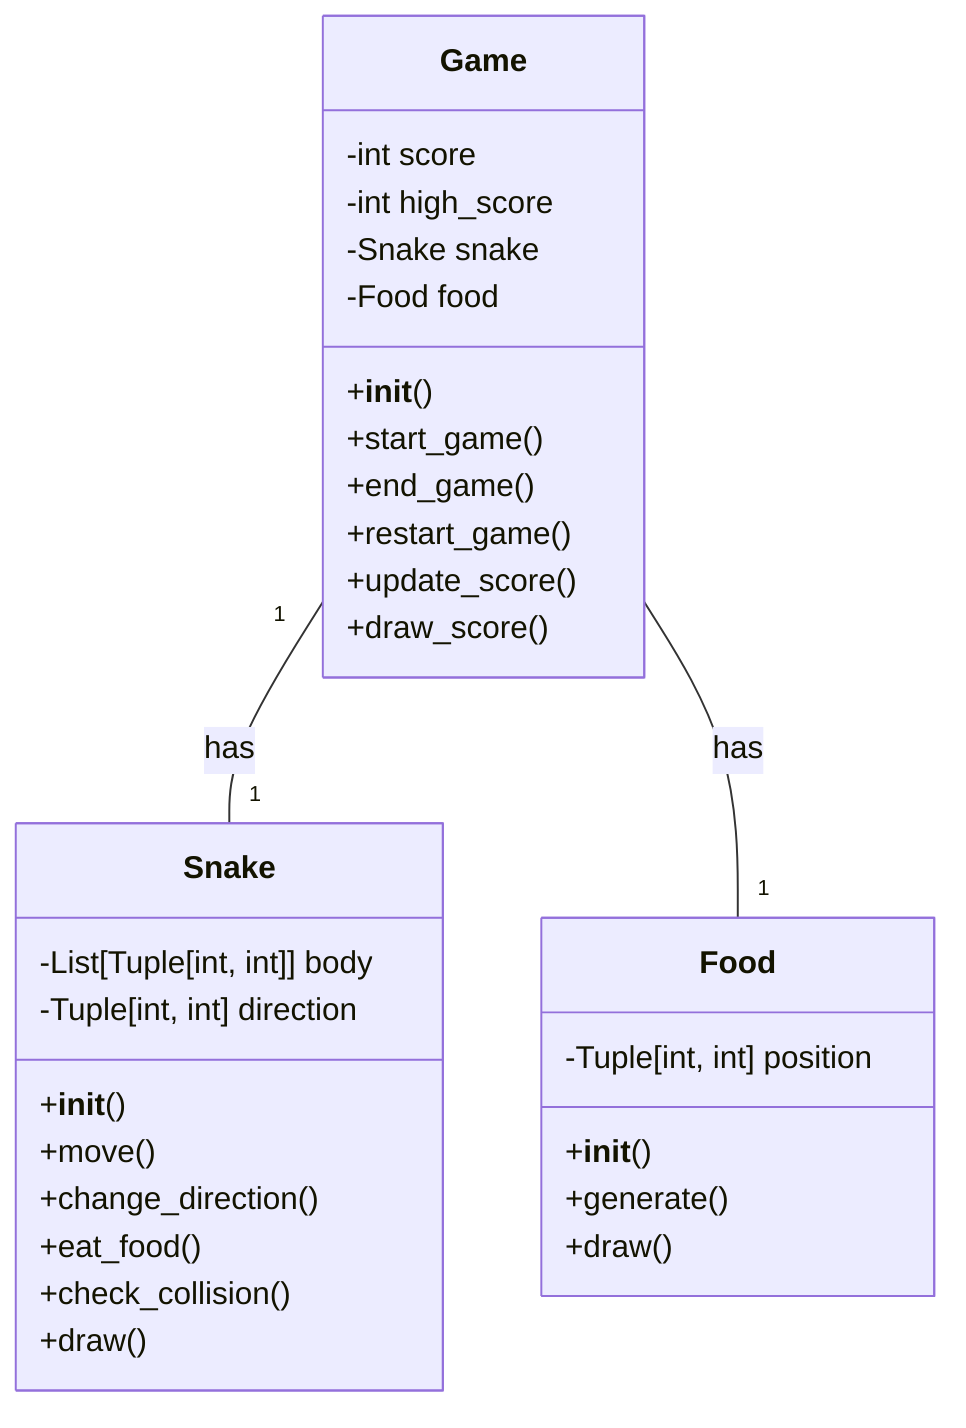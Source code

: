 classDiagram
    class Game {
        -int score
        -int high_score
        -Snake snake
        -Food food
        +__init__()
        +start_game()
        +end_game()
        +restart_game()
        +update_score()
        +draw_score()
    }

    class Snake {
        -List[Tuple[int, int]] body
        -Tuple[int, int] direction
        +__init__()
        +move()
        +change_direction()
        +eat_food()
        +check_collision()
        +draw()
    }

    class Food {
        -Tuple[int, int] position
        +__init__()
        +generate()
        +draw()
    }

    Game "1" -- "1" Snake: has
    Game "1" -- "1" Food: has